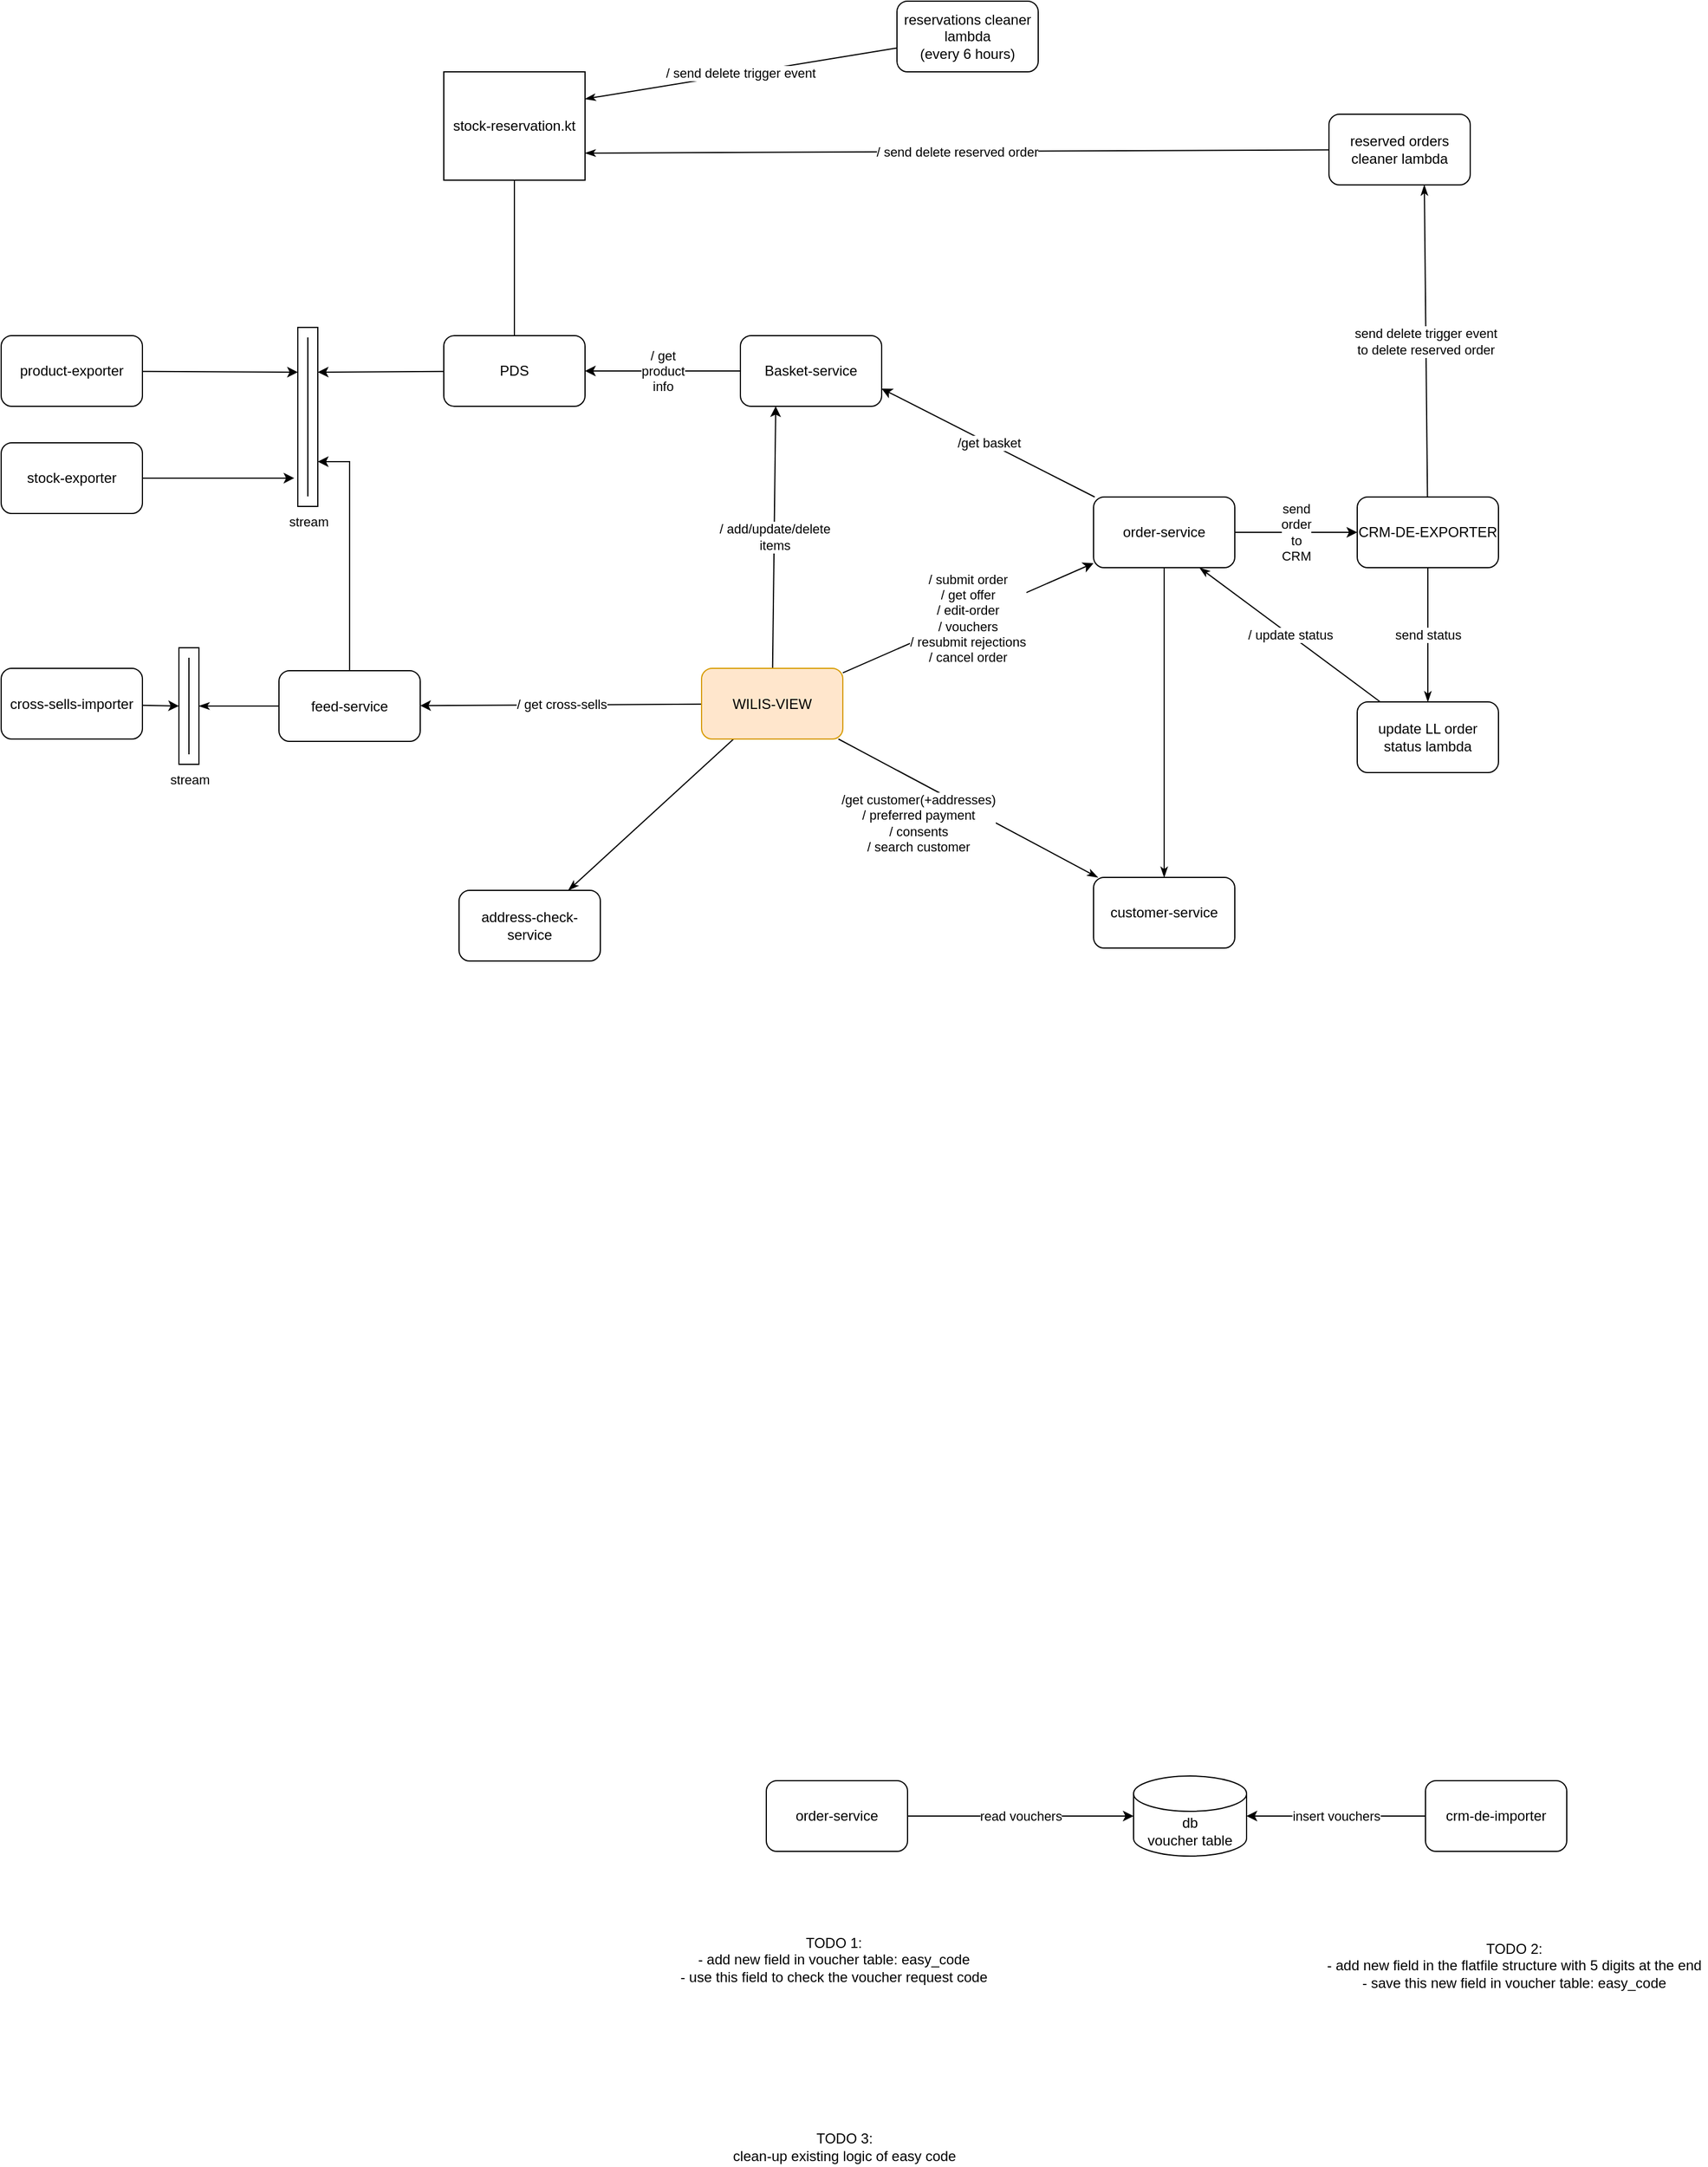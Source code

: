 <mxfile version="16.5.2" type="github">
  <diagram id="kf_XZH1g2RH7kajxPQMX" name="Page-1">
    <mxGraphModel dx="2466" dy="2534" grid="0" gridSize="10" guides="1" tooltips="1" connect="1" arrows="1" fold="1" page="0" pageScale="1" pageWidth="1169" pageHeight="827" math="0" shadow="0">
      <root>
        <mxCell id="0" />
        <mxCell id="1" parent="0" />
        <mxCell id="mo3ku-rc3HtsTC2HPsfC-4" value="insert vouchers" style="rounded=0;orthogonalLoop=1;jettySize=auto;html=1;" parent="1" source="mo3ku-rc3HtsTC2HPsfC-1" target="mo3ku-rc3HtsTC2HPsfC-3" edge="1">
          <mxGeometry relative="1" as="geometry" />
        </mxCell>
        <mxCell id="mo3ku-rc3HtsTC2HPsfC-1" value="crm-de-importer" style="rounded=1;whiteSpace=wrap;html=1;" parent="1" vertex="1">
          <mxGeometry x="714" y="125" width="120" height="60" as="geometry" />
        </mxCell>
        <mxCell id="mo3ku-rc3HtsTC2HPsfC-5" value="read vouchers" style="edgeStyle=none;rounded=0;orthogonalLoop=1;jettySize=auto;html=1;" parent="1" source="mo3ku-rc3HtsTC2HPsfC-2" target="mo3ku-rc3HtsTC2HPsfC-3" edge="1">
          <mxGeometry relative="1" as="geometry" />
        </mxCell>
        <mxCell id="mo3ku-rc3HtsTC2HPsfC-2" value="order-service" style="rounded=1;whiteSpace=wrap;html=1;" parent="1" vertex="1">
          <mxGeometry x="154" y="125" width="120" height="60" as="geometry" />
        </mxCell>
        <mxCell id="mo3ku-rc3HtsTC2HPsfC-3" value="db&lt;br&gt;voucher table" style="shape=cylinder3;whiteSpace=wrap;html=1;boundedLbl=1;backgroundOutline=1;size=15;" parent="1" vertex="1">
          <mxGeometry x="466" y="121" width="96" height="68" as="geometry" />
        </mxCell>
        <mxCell id="mo3ku-rc3HtsTC2HPsfC-6" value="TODO 2:&lt;br&gt;- add new field in the flatfile structure with 5 digits at the end&lt;br&gt;- save this new field in voucher table: easy_code" style="text;html=1;align=center;verticalAlign=middle;resizable=0;points=[];autosize=1;strokeColor=none;fillColor=none;" parent="1" vertex="1">
          <mxGeometry x="625" y="259" width="328" height="46" as="geometry" />
        </mxCell>
        <mxCell id="mo3ku-rc3HtsTC2HPsfC-7" value="TODO 1:&lt;br&gt;- add new field in voucher table: easy_code&lt;br&gt;- use this field to check the voucher request code" style="text;html=1;align=center;verticalAlign=middle;resizable=0;points=[];autosize=1;strokeColor=none;fillColor=none;" parent="1" vertex="1">
          <mxGeometry x="75" y="254" width="271" height="46" as="geometry" />
        </mxCell>
        <mxCell id="mo3ku-rc3HtsTC2HPsfC-8" value="TODO 3:&lt;br&gt;clean-up existing logic of easy code" style="text;html=1;align=center;verticalAlign=middle;resizable=0;points=[];autosize=1;strokeColor=none;fillColor=none;" parent="1" vertex="1">
          <mxGeometry x="120" y="420" width="199" height="32" as="geometry" />
        </mxCell>
        <mxCell id="AvomZq_IEuszwX5cMWHC-13" value="/get basket" style="edgeStyle=none;shape=connector;rounded=0;sketch=0;orthogonalLoop=1;jettySize=auto;html=1;entryX=1;entryY=0.75;entryDx=0;entryDy=0;shadow=0;labelBackgroundColor=default;fontFamily=Helvetica;fontSize=11;fontColor=default;endArrow=classic;strokeColor=default;" edge="1" parent="1" source="AvomZq_IEuszwX5cMWHC-1" target="AvomZq_IEuszwX5cMWHC-10">
          <mxGeometry relative="1" as="geometry" />
        </mxCell>
        <mxCell id="AvomZq_IEuszwX5cMWHC-16" value="send&lt;br&gt;order&lt;br&gt;to&lt;br&gt;CRM" style="edgeStyle=none;shape=connector;rounded=0;sketch=0;orthogonalLoop=1;jettySize=auto;html=1;shadow=0;labelBackgroundColor=default;fontFamily=Helvetica;fontSize=11;fontColor=default;endArrow=classic;strokeColor=default;" edge="1" parent="1" source="AvomZq_IEuszwX5cMWHC-1" target="AvomZq_IEuszwX5cMWHC-15">
          <mxGeometry relative="1" as="geometry" />
        </mxCell>
        <mxCell id="AvomZq_IEuszwX5cMWHC-40" style="edgeStyle=none;shape=connector;rounded=0;sketch=0;orthogonalLoop=1;jettySize=auto;html=1;entryX=0.5;entryY=0;entryDx=0;entryDy=0;shadow=0;labelBackgroundColor=default;fontFamily=Helvetica;fontSize=11;fontColor=default;endArrow=classicThin;endFill=1;strokeColor=default;" edge="1" parent="1" source="AvomZq_IEuszwX5cMWHC-1" target="AvomZq_IEuszwX5cMWHC-38">
          <mxGeometry relative="1" as="geometry" />
        </mxCell>
        <mxCell id="AvomZq_IEuszwX5cMWHC-1" value="order-service" style="rounded=1;whiteSpace=wrap;html=1;" vertex="1" parent="1">
          <mxGeometry x="432" y="-965" width="120" height="60" as="geometry" />
        </mxCell>
        <mxCell id="AvomZq_IEuszwX5cMWHC-8" value="/ get cross-sells" style="rounded=0;orthogonalLoop=1;jettySize=auto;html=1;shadow=0;sketch=0;" edge="1" parent="1" source="AvomZq_IEuszwX5cMWHC-2" target="AvomZq_IEuszwX5cMWHC-3">
          <mxGeometry relative="1" as="geometry" />
        </mxCell>
        <mxCell id="AvomZq_IEuszwX5cMWHC-9" value="/ submit order&lt;br&gt;/ get offer&lt;br&gt;/ edit-order&lt;br&gt;/ vouchers&lt;br&gt;/ resubmit rejections&lt;br&gt;/ cancel order" style="edgeStyle=none;shape=connector;rounded=0;sketch=0;orthogonalLoop=1;jettySize=auto;html=1;shadow=0;labelBackgroundColor=default;fontFamily=Helvetica;fontSize=11;fontColor=default;endArrow=classic;strokeColor=default;" edge="1" parent="1" source="AvomZq_IEuszwX5cMWHC-2" target="AvomZq_IEuszwX5cMWHC-1">
          <mxGeometry relative="1" as="geometry" />
        </mxCell>
        <mxCell id="AvomZq_IEuszwX5cMWHC-14" value="/ add/update/delete&lt;br&gt;items" style="edgeStyle=none;shape=connector;rounded=0;sketch=0;orthogonalLoop=1;jettySize=auto;html=1;entryX=0.25;entryY=1;entryDx=0;entryDy=0;shadow=0;labelBackgroundColor=default;fontFamily=Helvetica;fontSize=11;fontColor=default;endArrow=classic;strokeColor=default;" edge="1" parent="1" source="AvomZq_IEuszwX5cMWHC-2" target="AvomZq_IEuszwX5cMWHC-10">
          <mxGeometry relative="1" as="geometry" />
        </mxCell>
        <mxCell id="AvomZq_IEuszwX5cMWHC-39" value="/get customer(+addresses)&lt;br&gt;/ preferred payment&lt;br&gt;/ consents&lt;br&gt;/ search customer" style="edgeStyle=none;shape=connector;rounded=0;sketch=0;orthogonalLoop=1;jettySize=auto;html=1;shadow=0;labelBackgroundColor=default;fontFamily=Helvetica;fontSize=11;fontColor=default;endArrow=classicThin;endFill=1;strokeColor=default;" edge="1" parent="1" source="AvomZq_IEuszwX5cMWHC-2" target="AvomZq_IEuszwX5cMWHC-38">
          <mxGeometry x="-0.251" y="-31" relative="1" as="geometry">
            <mxPoint as="offset" />
          </mxGeometry>
        </mxCell>
        <mxCell id="AvomZq_IEuszwX5cMWHC-43" style="edgeStyle=none;shape=connector;rounded=0;sketch=0;orthogonalLoop=1;jettySize=auto;html=1;shadow=0;labelBackgroundColor=default;fontFamily=Helvetica;fontSize=11;fontColor=default;endArrow=classicThin;endFill=1;strokeColor=default;" edge="1" parent="1" source="AvomZq_IEuszwX5cMWHC-2" target="AvomZq_IEuszwX5cMWHC-42">
          <mxGeometry relative="1" as="geometry" />
        </mxCell>
        <mxCell id="AvomZq_IEuszwX5cMWHC-2" value="WILIS-VIEW" style="rounded=1;whiteSpace=wrap;html=1;fillColor=#ffe6cc;strokeColor=#d79b00;" vertex="1" parent="1">
          <mxGeometry x="99" y="-819.5" width="120" height="60" as="geometry" />
        </mxCell>
        <mxCell id="AvomZq_IEuszwX5cMWHC-26" style="edgeStyle=none;shape=connector;rounded=0;sketch=0;orthogonalLoop=1;jettySize=auto;html=1;shadow=0;labelBackgroundColor=default;fontFamily=Helvetica;fontSize=11;fontColor=default;endArrow=classic;strokeColor=default;entryX=0;entryY=0;entryDx=17;entryDy=114;entryPerimeter=0;" edge="1" parent="1" source="AvomZq_IEuszwX5cMWHC-3" target="AvomZq_IEuszwX5cMWHC-22">
          <mxGeometry relative="1" as="geometry">
            <Array as="points">
              <mxPoint x="-200" y="-995" />
            </Array>
          </mxGeometry>
        </mxCell>
        <mxCell id="AvomZq_IEuszwX5cMWHC-35" style="edgeStyle=none;shape=connector;rounded=0;sketch=0;orthogonalLoop=1;jettySize=auto;html=1;entryX=1;entryY=0.5;entryDx=0;entryDy=0;entryPerimeter=0;shadow=0;labelBackgroundColor=default;fontFamily=Helvetica;fontSize=11;fontColor=default;endArrow=classicThin;endFill=1;strokeColor=default;" edge="1" parent="1" source="AvomZq_IEuszwX5cMWHC-3" target="AvomZq_IEuszwX5cMWHC-34">
          <mxGeometry relative="1" as="geometry" />
        </mxCell>
        <mxCell id="AvomZq_IEuszwX5cMWHC-3" value="feed-service" style="rounded=1;whiteSpace=wrap;html=1;" vertex="1" parent="1">
          <mxGeometry x="-260" y="-817.5" width="120" height="60" as="geometry" />
        </mxCell>
        <mxCell id="AvomZq_IEuszwX5cMWHC-23" style="edgeStyle=none;shape=connector;rounded=0;sketch=0;orthogonalLoop=1;jettySize=auto;html=1;entryX=0;entryY=0;entryDx=0;entryDy=38;entryPerimeter=0;shadow=0;labelBackgroundColor=default;fontFamily=Helvetica;fontSize=11;fontColor=default;endArrow=classic;strokeColor=default;" edge="1" parent="1" source="AvomZq_IEuszwX5cMWHC-4" target="AvomZq_IEuszwX5cMWHC-22">
          <mxGeometry relative="1" as="geometry" />
        </mxCell>
        <mxCell id="AvomZq_IEuszwX5cMWHC-4" value="product-exporter" style="rounded=1;whiteSpace=wrap;html=1;" vertex="1" parent="1">
          <mxGeometry x="-496" y="-1102" width="120" height="60" as="geometry" />
        </mxCell>
        <mxCell id="AvomZq_IEuszwX5cMWHC-19" style="edgeStyle=none;shape=connector;rounded=0;sketch=0;orthogonalLoop=1;jettySize=auto;html=1;shadow=0;labelBackgroundColor=default;fontFamily=Helvetica;fontSize=11;fontColor=default;endArrow=classic;strokeColor=default;entryX=0;entryY=0.5;entryDx=0;entryDy=0;entryPerimeter=0;" edge="1" parent="1" source="AvomZq_IEuszwX5cMWHC-5" target="AvomZq_IEuszwX5cMWHC-34">
          <mxGeometry relative="1" as="geometry" />
        </mxCell>
        <mxCell id="AvomZq_IEuszwX5cMWHC-5" value="cross-sells-importer" style="rounded=1;whiteSpace=wrap;html=1;" vertex="1" parent="1">
          <mxGeometry x="-496" y="-819.5" width="120" height="60" as="geometry" />
        </mxCell>
        <mxCell id="AvomZq_IEuszwX5cMWHC-24" style="edgeStyle=none;shape=connector;rounded=0;sketch=0;orthogonalLoop=1;jettySize=auto;html=1;entryX=-0.176;entryY=0.842;entryDx=0;entryDy=0;entryPerimeter=0;shadow=0;labelBackgroundColor=default;fontFamily=Helvetica;fontSize=11;fontColor=default;endArrow=classic;strokeColor=default;" edge="1" parent="1" source="AvomZq_IEuszwX5cMWHC-6" target="AvomZq_IEuszwX5cMWHC-22">
          <mxGeometry relative="1" as="geometry" />
        </mxCell>
        <mxCell id="AvomZq_IEuszwX5cMWHC-6" value="stock-exporter" style="rounded=1;whiteSpace=wrap;html=1;" vertex="1" parent="1">
          <mxGeometry x="-496" y="-1011" width="120" height="60" as="geometry" />
        </mxCell>
        <mxCell id="AvomZq_IEuszwX5cMWHC-12" value="/ get&lt;br&gt;product&lt;br&gt;info" style="edgeStyle=none;shape=connector;rounded=0;sketch=0;orthogonalLoop=1;jettySize=auto;html=1;shadow=0;labelBackgroundColor=default;fontFamily=Helvetica;fontSize=11;fontColor=default;endArrow=classic;strokeColor=default;" edge="1" parent="1" source="AvomZq_IEuszwX5cMWHC-10" target="AvomZq_IEuszwX5cMWHC-11">
          <mxGeometry relative="1" as="geometry" />
        </mxCell>
        <mxCell id="AvomZq_IEuszwX5cMWHC-10" value="Basket-service" style="rounded=1;whiteSpace=wrap;html=1;" vertex="1" parent="1">
          <mxGeometry x="132" y="-1102" width="120" height="60" as="geometry" />
        </mxCell>
        <mxCell id="AvomZq_IEuszwX5cMWHC-25" style="edgeStyle=none;shape=connector;rounded=0;sketch=0;orthogonalLoop=1;jettySize=auto;html=1;entryX=0;entryY=0;entryDx=17;entryDy=38;entryPerimeter=0;shadow=0;labelBackgroundColor=default;fontFamily=Helvetica;fontSize=11;fontColor=default;endArrow=classic;strokeColor=default;" edge="1" parent="1" source="AvomZq_IEuszwX5cMWHC-11" target="AvomZq_IEuszwX5cMWHC-22">
          <mxGeometry relative="1" as="geometry" />
        </mxCell>
        <mxCell id="AvomZq_IEuszwX5cMWHC-28" style="shape=connector;rounded=0;sketch=0;orthogonalLoop=1;jettySize=auto;html=1;shadow=0;labelBackgroundColor=default;fontFamily=Helvetica;fontSize=11;fontColor=default;endArrow=none;strokeColor=default;endFill=0;" edge="1" parent="1" source="AvomZq_IEuszwX5cMWHC-11" target="AvomZq_IEuszwX5cMWHC-36">
          <mxGeometry relative="1" as="geometry">
            <mxPoint x="-60" y="-1234" as="targetPoint" />
          </mxGeometry>
        </mxCell>
        <mxCell id="AvomZq_IEuszwX5cMWHC-11" value="PDS" style="rounded=1;whiteSpace=wrap;html=1;" vertex="1" parent="1">
          <mxGeometry x="-120" y="-1102" width="120" height="60" as="geometry" />
        </mxCell>
        <mxCell id="AvomZq_IEuszwX5cMWHC-33" value="send delete trigger event&lt;br&gt;to delete reserved order" style="edgeStyle=none;shape=connector;rounded=0;sketch=0;orthogonalLoop=1;jettySize=auto;html=1;entryX=0.675;entryY=1;entryDx=0;entryDy=0;entryPerimeter=0;shadow=0;labelBackgroundColor=default;fontFamily=Helvetica;fontSize=11;fontColor=default;endArrow=classicThin;endFill=1;strokeColor=default;" edge="1" parent="1" source="AvomZq_IEuszwX5cMWHC-15" target="AvomZq_IEuszwX5cMWHC-31">
          <mxGeometry relative="1" as="geometry" />
        </mxCell>
        <mxCell id="AvomZq_IEuszwX5cMWHC-46" value="send status" style="edgeStyle=none;shape=connector;rounded=0;sketch=0;orthogonalLoop=1;jettySize=auto;html=1;shadow=0;labelBackgroundColor=default;fontFamily=Helvetica;fontSize=11;fontColor=default;endArrow=classicThin;endFill=1;strokeColor=default;" edge="1" parent="1" source="AvomZq_IEuszwX5cMWHC-15" target="AvomZq_IEuszwX5cMWHC-44">
          <mxGeometry relative="1" as="geometry" />
        </mxCell>
        <mxCell id="AvomZq_IEuszwX5cMWHC-15" value="CRM-DE-EXPORTER" style="rounded=1;whiteSpace=wrap;html=1;" vertex="1" parent="1">
          <mxGeometry x="656" y="-965" width="120" height="60" as="geometry" />
        </mxCell>
        <mxCell id="AvomZq_IEuszwX5cMWHC-22" value="stream" style="verticalLabelPosition=bottom;verticalAlign=top;html=1;shape=mxgraph.basic.frame;dx=10;fontFamily=Helvetica;fontSize=11;fontColor=default;" vertex="1" parent="1">
          <mxGeometry x="-244" y="-1109" width="17" height="152" as="geometry" />
        </mxCell>
        <mxCell id="AvomZq_IEuszwX5cMWHC-30" value="/ send delete trigger event" style="edgeStyle=none;shape=connector;rounded=0;sketch=0;orthogonalLoop=1;jettySize=auto;html=1;entryX=1;entryY=0.25;entryDx=0;entryDy=0;shadow=0;labelBackgroundColor=default;fontFamily=Helvetica;fontSize=11;fontColor=default;endArrow=classicThin;endFill=1;strokeColor=default;" edge="1" parent="1" source="AvomZq_IEuszwX5cMWHC-29" target="AvomZq_IEuszwX5cMWHC-36">
          <mxGeometry relative="1" as="geometry">
            <mxPoint y="-1294" as="targetPoint" />
          </mxGeometry>
        </mxCell>
        <mxCell id="AvomZq_IEuszwX5cMWHC-29" value="reservations cleaner lambda&lt;br&gt;(every 6 hours)" style="rounded=1;whiteSpace=wrap;html=1;" vertex="1" parent="1">
          <mxGeometry x="265" y="-1386" width="120" height="60" as="geometry" />
        </mxCell>
        <mxCell id="AvomZq_IEuszwX5cMWHC-32" value="/ send delete reserved order" style="edgeStyle=none;shape=connector;rounded=0;sketch=0;orthogonalLoop=1;jettySize=auto;html=1;shadow=0;labelBackgroundColor=default;fontFamily=Helvetica;fontSize=11;fontColor=default;endArrow=classicThin;endFill=1;strokeColor=default;entryX=1;entryY=0.75;entryDx=0;entryDy=0;" edge="1" parent="1" source="AvomZq_IEuszwX5cMWHC-31" target="AvomZq_IEuszwX5cMWHC-36">
          <mxGeometry relative="1" as="geometry">
            <mxPoint y="-1264" as="targetPoint" />
          </mxGeometry>
        </mxCell>
        <mxCell id="AvomZq_IEuszwX5cMWHC-31" value="reserved orders cleaner lambda" style="rounded=1;whiteSpace=wrap;html=1;" vertex="1" parent="1">
          <mxGeometry x="632" y="-1290" width="120" height="60" as="geometry" />
        </mxCell>
        <mxCell id="AvomZq_IEuszwX5cMWHC-34" value="stream" style="verticalLabelPosition=bottom;verticalAlign=top;html=1;shape=mxgraph.basic.frame;dx=10;fontFamily=Helvetica;fontSize=11;fontColor=default;" vertex="1" parent="1">
          <mxGeometry x="-345" y="-837" width="17" height="99" as="geometry" />
        </mxCell>
        <mxCell id="AvomZq_IEuszwX5cMWHC-36" value="&lt;span style=&quot;color: rgb(0 , 0 , 0) ; font-family: &amp;#34;helvetica&amp;#34; ; font-size: 12px ; font-style: normal ; font-weight: 400 ; letter-spacing: normal ; text-align: center ; text-indent: 0px ; text-transform: none ; word-spacing: 0px ; background-color: rgb(255 , 255 , 255) ; display: inline ; float: none&quot;&gt;stock-reservation.kt&lt;/span&gt;" style="rounded=0;whiteSpace=wrap;html=1;fontFamily=Helvetica;fontSize=11;fontColor=default;" vertex="1" parent="1">
          <mxGeometry x="-120" y="-1326" width="120" height="92" as="geometry" />
        </mxCell>
        <mxCell id="AvomZq_IEuszwX5cMWHC-38" value="customer-service" style="rounded=1;whiteSpace=wrap;html=1;" vertex="1" parent="1">
          <mxGeometry x="432" y="-642" width="120" height="60" as="geometry" />
        </mxCell>
        <mxCell id="AvomZq_IEuszwX5cMWHC-42" value="address-check-service" style="rounded=1;whiteSpace=wrap;html=1;" vertex="1" parent="1">
          <mxGeometry x="-107" y="-631" width="120" height="60" as="geometry" />
        </mxCell>
        <mxCell id="AvomZq_IEuszwX5cMWHC-45" value="/ update status" style="edgeStyle=none;shape=connector;rounded=0;sketch=0;orthogonalLoop=1;jettySize=auto;html=1;entryX=0.75;entryY=1;entryDx=0;entryDy=0;shadow=0;labelBackgroundColor=default;fontFamily=Helvetica;fontSize=11;fontColor=default;endArrow=classicThin;endFill=1;strokeColor=default;" edge="1" parent="1" source="AvomZq_IEuszwX5cMWHC-44" target="AvomZq_IEuszwX5cMWHC-1">
          <mxGeometry relative="1" as="geometry" />
        </mxCell>
        <mxCell id="AvomZq_IEuszwX5cMWHC-44" value="update LL order&lt;br&gt;status lambda" style="rounded=1;whiteSpace=wrap;html=1;" vertex="1" parent="1">
          <mxGeometry x="656" y="-791" width="120" height="60" as="geometry" />
        </mxCell>
      </root>
    </mxGraphModel>
  </diagram>
</mxfile>

